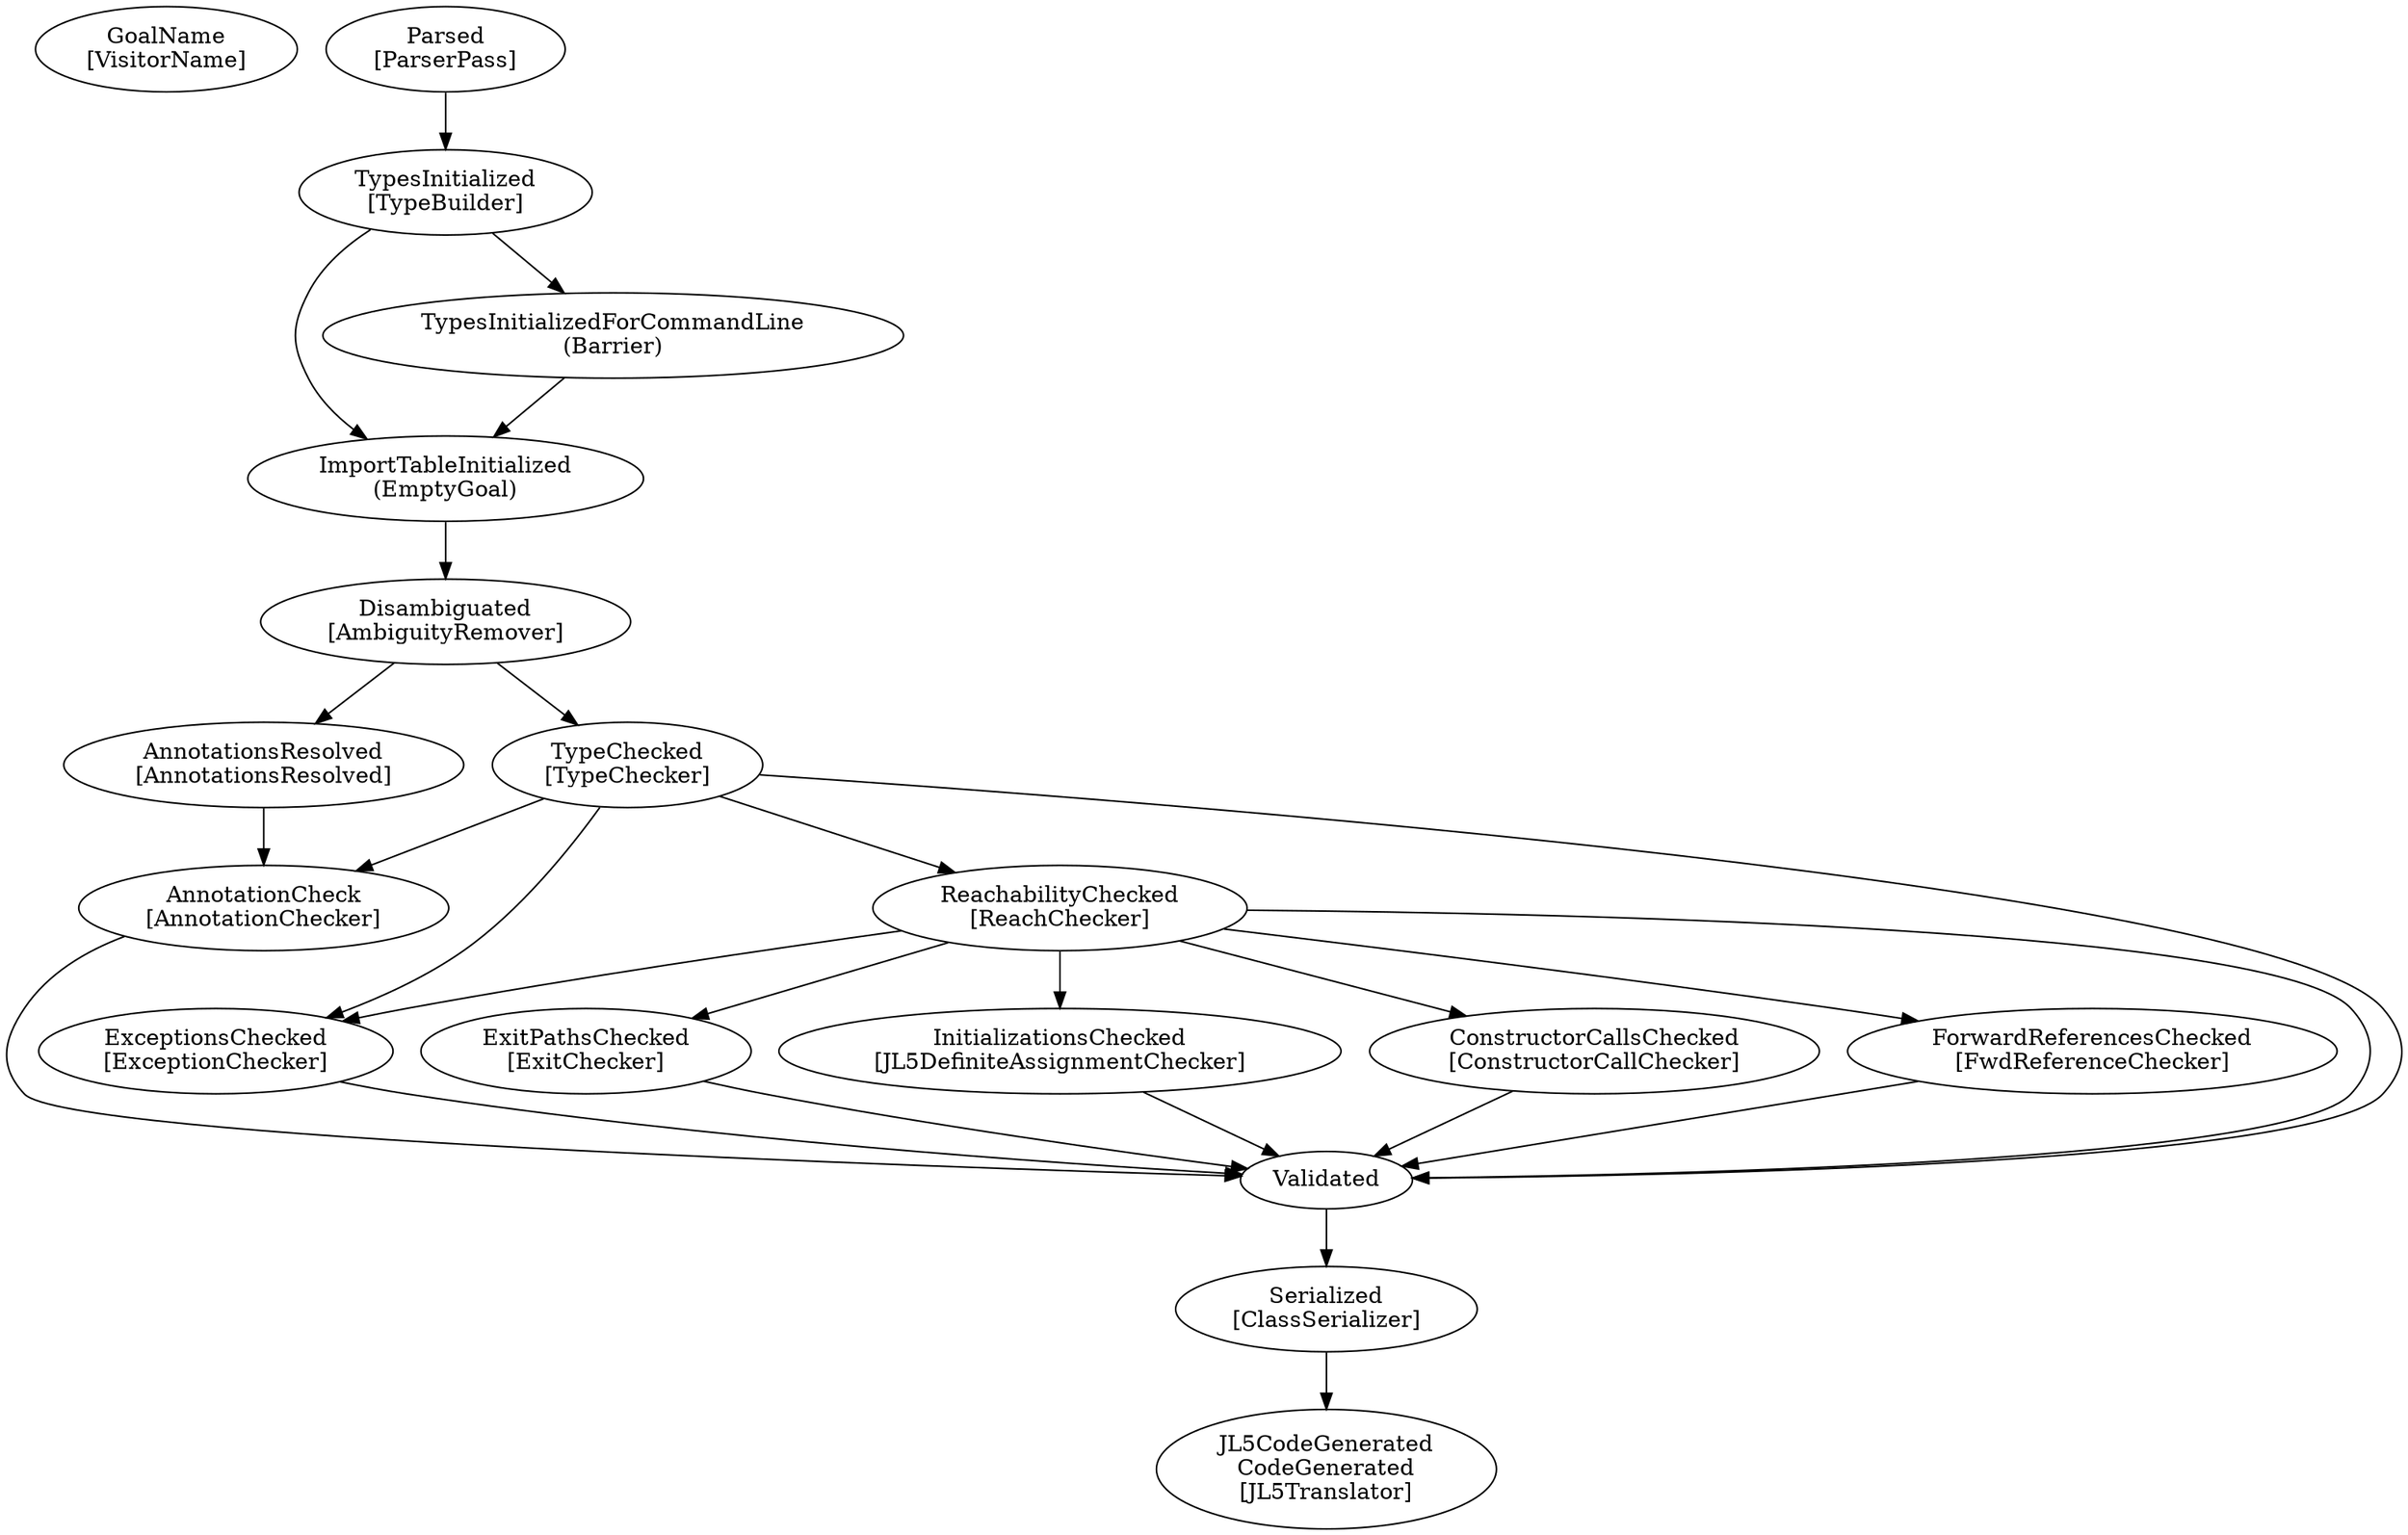 digraph scheduler {
  legend[label="GoalName\n[VisitorName]"];
  CodeGenerated[label="JL5CodeGenerated\nCodeGenerated\n[JL5Translator]"];
  Serialized[label="Serialized\n[ClassSerializer]"];
  AnnotationCheck[label="AnnotationCheck\n[AnnotationChecker]"];
  AnnotationsResolved[label="AnnotationsResolved\n[AnnotationsResolved]"];
  Disambiguated[label="Disambiguated\n[AmbiguityRemover]"];
  ImportTableInitialized[label="ImportTableInitialized\n(EmptyGoal)"];
  TypesInitialized[label="TypesInitialized\n[TypeBuilder]"];
  Parsed[label="Parsed\n[ParserPass]"];
  TypesInitializedForCommandLine
    [label="TypesInitializedForCommandLine\n(Barrier)"];
  TypeChecked[label="TypeChecked\n[TypeChecker]"];
  ReachabilityChecked[label="ReachabilityChecked\n[ReachChecker]"];
  ExceptionsChecked[label="ExceptionsChecked\n[ExceptionChecker]"];
  ExitPathsChecked[label="ExitPathsChecked\n[ExitChecker]"];
  InitializationsChecked
    [label="InitializationsChecked\n[JL5DefiniteAssignmentChecker]"];
  ConstructorCallsChecked
    [label="ConstructorCallsChecked\n[ConstructorCallChecker]"];
  ForwardReferencesChecked
    [label="ForwardReferencesChecked\n[FwdReferenceChecker]"];

  Serialized
    -> CodeGenerated;

  Validated
    -> Serialized;

  TypeChecked,
  AnnotationsResolved
    -> AnnotationCheck;

  Disambiguated
    -> AnnotationsResolved;

  ImportTableInitialized
    -> Disambiguated;

  TypesInitialized,
  TypesInitializedForCommandLine
    -> ImportTableInitialized;

  Parsed
    -> TypesInitialized;

  TypesInitialized
    -> TypesInitializedForCommandLine;

  Disambiguated
    -> TypeChecked;

  TypeChecked,
  ReachabilityChecked,
  ExceptionsChecked,
  ExitPathsChecked,
  InitializationsChecked,
  ConstructorCallsChecked,
  ForwardReferencesChecked,
  AnnotationCheck
    -> Validated;

  TypeChecked
    -> ReachabilityChecked;

  TypeChecked,
  ReachabilityChecked
    -> ExceptionsChecked;

  ReachabilityChecked
    -> ExitPathsChecked;

  ReachabilityChecked
    -> InitializationsChecked;

  ReachabilityChecked
    -> ConstructorCallsChecked;

  ReachabilityChecked
    -> ForwardReferencesChecked;
}
